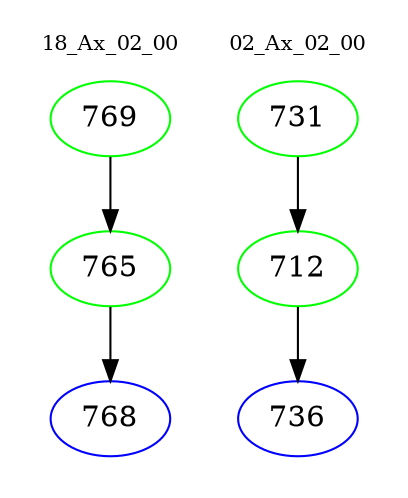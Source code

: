 digraph{
subgraph cluster_0 {
color = white
label = "18_Ax_02_00";
fontsize=10;
T0_769 [label="769", color="green"]
T0_769 -> T0_765 [color="black"]
T0_765 [label="765", color="green"]
T0_765 -> T0_768 [color="black"]
T0_768 [label="768", color="blue"]
}
subgraph cluster_1 {
color = white
label = "02_Ax_02_00";
fontsize=10;
T1_731 [label="731", color="green"]
T1_731 -> T1_712 [color="black"]
T1_712 [label="712", color="green"]
T1_712 -> T1_736 [color="black"]
T1_736 [label="736", color="blue"]
}
}
